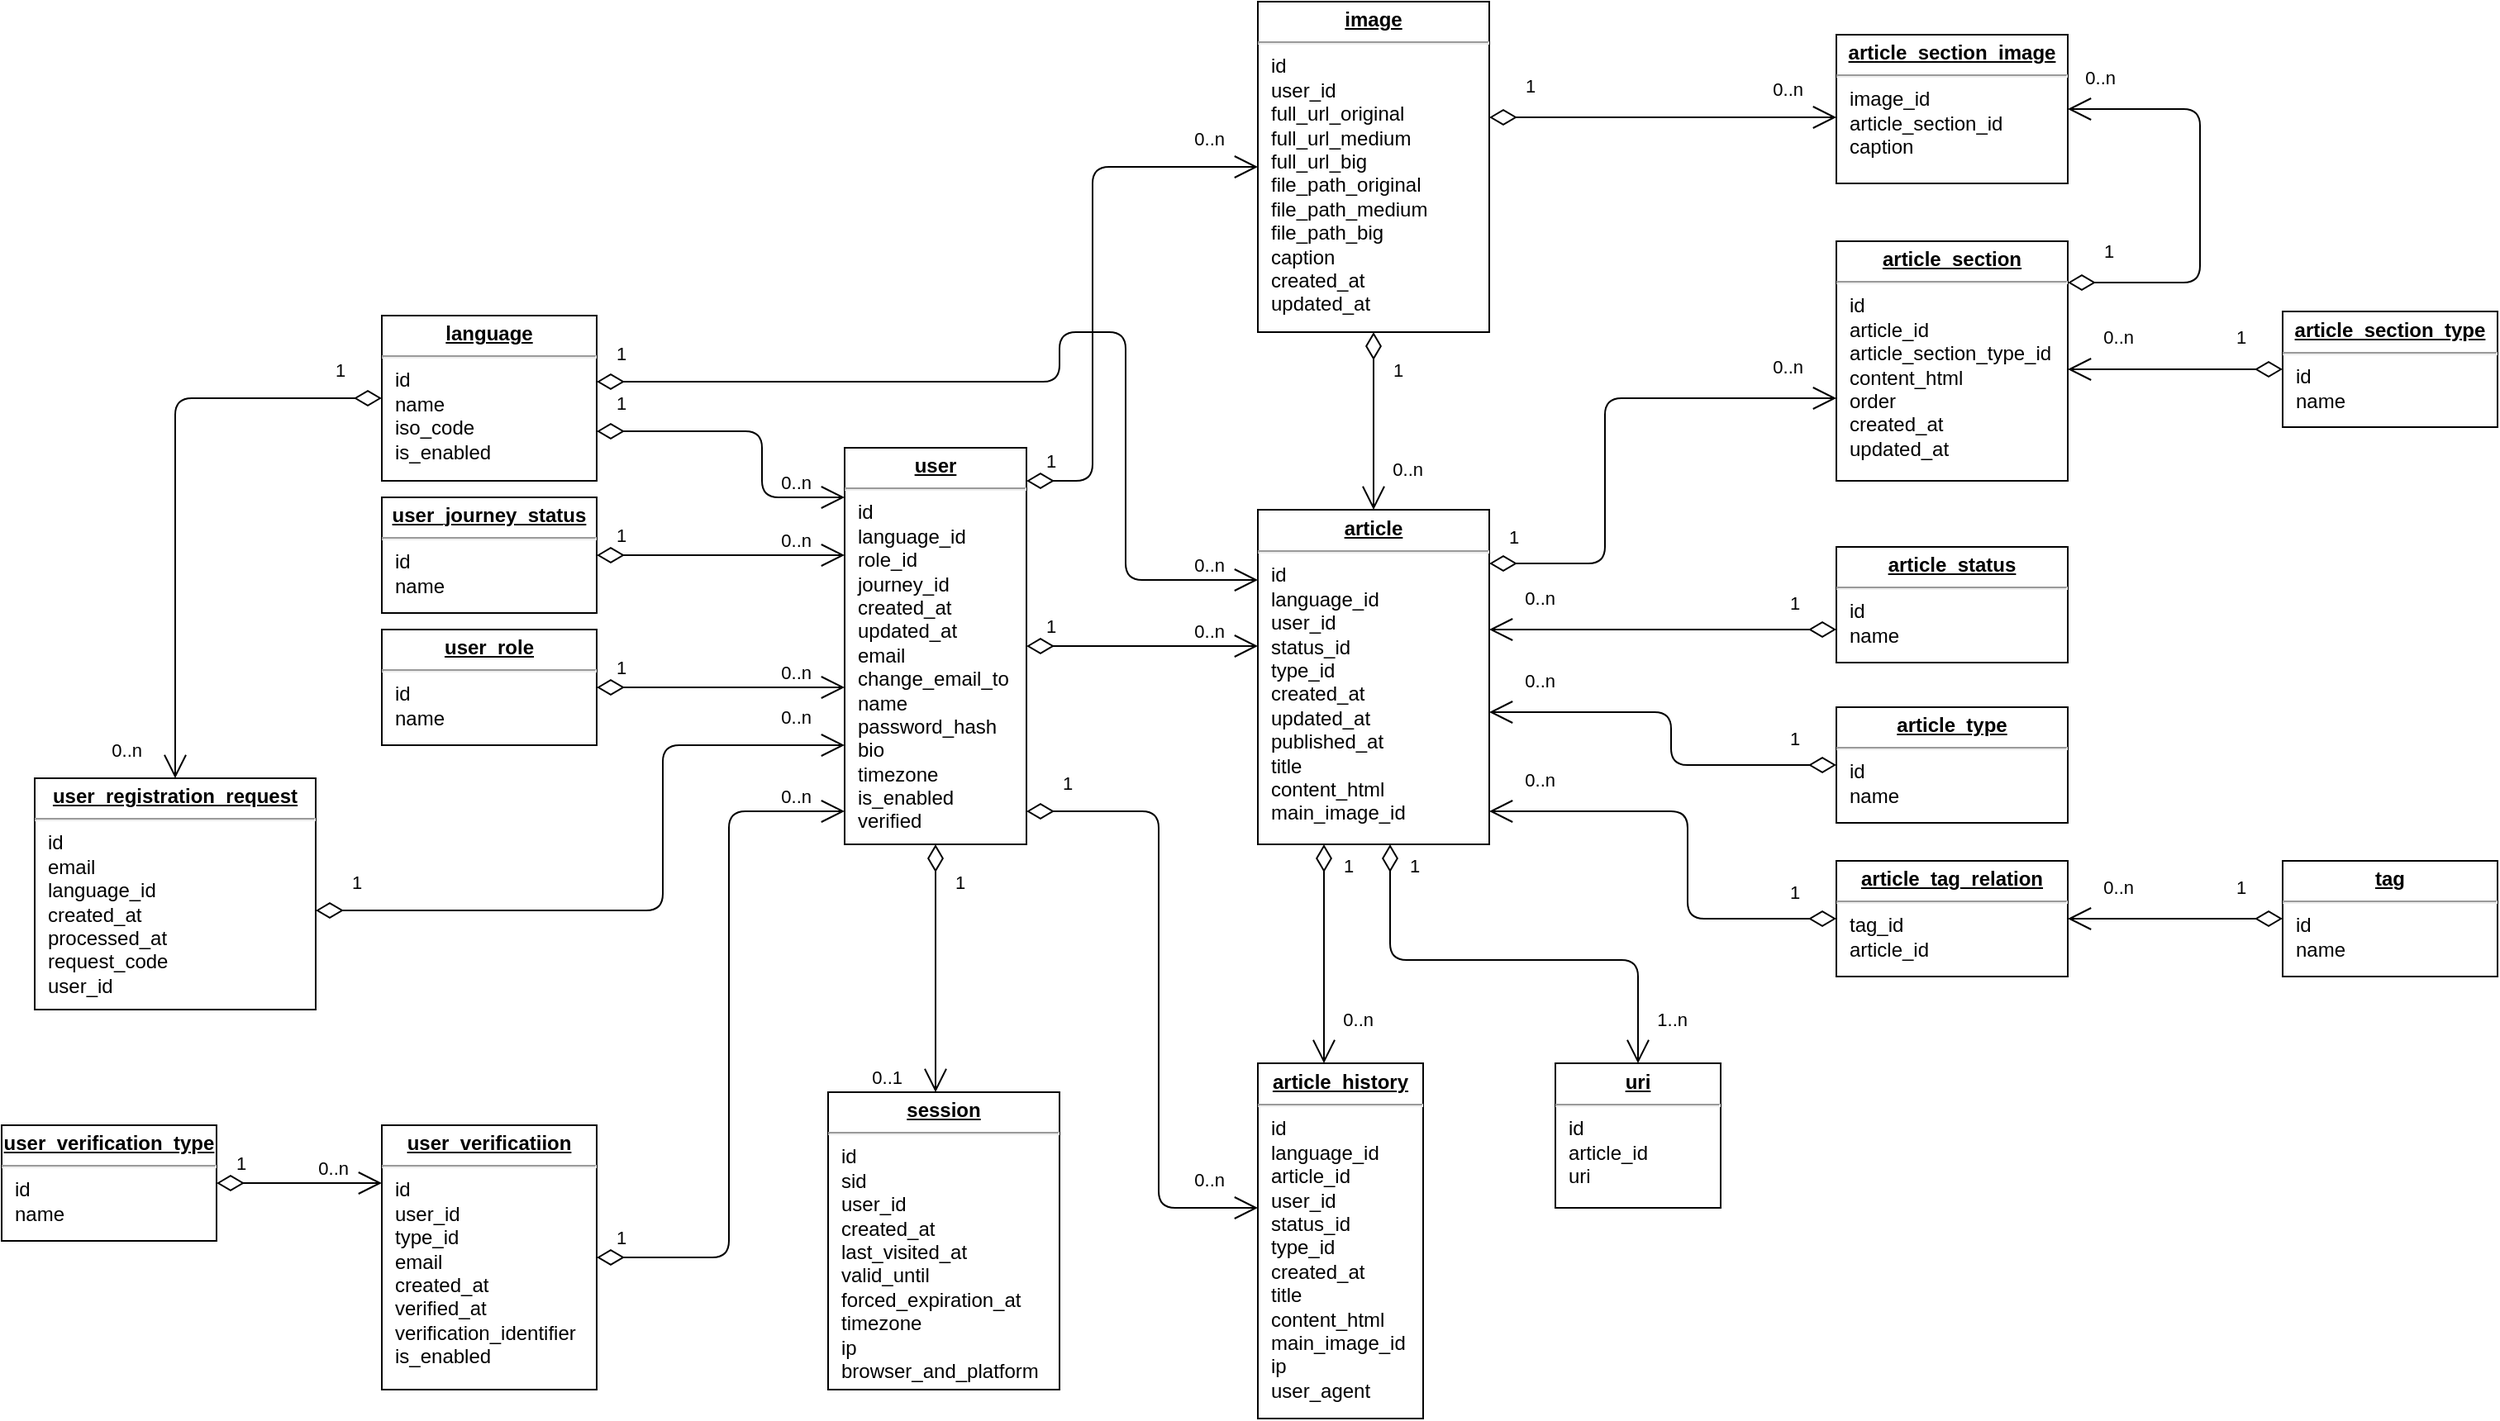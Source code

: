 <mxfile version="16.5.1" type="device"><diagram name="Page-1" id="a7904f86-f2b4-8e86-fa97-74104820619b"><mxGraphModel dx="1678" dy="1065" grid="1" gridSize="10" guides="1" tooltips="1" connect="1" arrows="1" fold="1" page="1" pageScale="1" pageWidth="2336" pageHeight="1654" background="#ffffff" math="0" shadow="0"><root><mxCell id="0"/><mxCell id="1" parent="0"/><mxCell id="FRs4w2RE5wSXevGbmzq3-2" value="&lt;p style=&quot;margin: 0px ; margin-top: 4px ; text-align: center ; text-decoration: underline&quot;&gt;&lt;b&gt;user&lt;/b&gt;&lt;/p&gt;&lt;hr&gt;&lt;p style=&quot;margin: 0px ; margin-left: 8px&quot;&gt;id&lt;/p&gt;&lt;p style=&quot;margin: 0px ; margin-left: 8px&quot;&gt;language_id&lt;/p&gt;&lt;p style=&quot;margin: 0px ; margin-left: 8px&quot;&gt;role_id&lt;/p&gt;&lt;p style=&quot;margin: 0px ; margin-left: 8px&quot;&gt;journey_id&lt;/p&gt;&lt;p style=&quot;margin: 0px ; margin-left: 8px&quot;&gt;created_at&lt;/p&gt;&lt;p style=&quot;margin: 0px ; margin-left: 8px&quot;&gt;updated_at&lt;/p&gt;&lt;p style=&quot;margin: 0px ; margin-left: 8px&quot;&gt;email&lt;/p&gt;&lt;p style=&quot;margin: 0px ; margin-left: 8px&quot;&gt;change_email_to&lt;/p&gt;&lt;p style=&quot;margin: 0px ; margin-left: 8px&quot;&gt;name&lt;/p&gt;&lt;p style=&quot;margin: 0px ; margin-left: 8px&quot;&gt;password_hash&lt;/p&gt;&lt;p style=&quot;margin: 0px ; margin-left: 8px&quot;&gt;bio&lt;/p&gt;&lt;p style=&quot;margin: 0px ; margin-left: 8px&quot;&gt;timezone&lt;/p&gt;&lt;p style=&quot;margin: 0px ; margin-left: 8px&quot;&gt;is_enabled&lt;/p&gt;&lt;p style=&quot;margin: 0px ; margin-left: 8px&quot;&gt;verified&lt;/p&gt;" style="verticalAlign=top;align=left;overflow=fill;fontSize=12;fontFamily=Helvetica;html=1;" parent="1" vertex="1"><mxGeometry x="910" y="740" width="110" height="240" as="geometry"/></mxCell><mxCell id="FRs4w2RE5wSXevGbmzq3-3" value="&lt;p style=&quot;margin: 0px ; margin-top: 4px ; text-align: center ; text-decoration: underline&quot;&gt;&lt;b&gt;user_journey_status&lt;/b&gt;&lt;/p&gt;&lt;hr&gt;&lt;p style=&quot;margin: 0px ; margin-left: 8px&quot;&gt;id&lt;/p&gt;&lt;p style=&quot;margin: 0px ; margin-left: 8px&quot;&gt;name&lt;/p&gt;" style="verticalAlign=top;align=left;overflow=fill;fontSize=12;fontFamily=Helvetica;html=1;" parent="1" vertex="1"><mxGeometry x="630" y="770" width="130" height="70" as="geometry"/></mxCell><mxCell id="FRs4w2RE5wSXevGbmzq3-4" value="&lt;p style=&quot;margin: 0px ; margin-top: 4px ; text-align: center ; text-decoration: underline&quot;&gt;&lt;b&gt;user_role&lt;/b&gt;&lt;/p&gt;&lt;hr&gt;&lt;p style=&quot;margin: 0px ; margin-left: 8px&quot;&gt;id&lt;/p&gt;&lt;p style=&quot;margin: 0px ; margin-left: 8px&quot;&gt;name&lt;/p&gt;" style="verticalAlign=top;align=left;overflow=fill;fontSize=12;fontFamily=Helvetica;html=1;" parent="1" vertex="1"><mxGeometry x="630" y="850" width="130" height="70" as="geometry"/></mxCell><mxCell id="FRs4w2RE5wSXevGbmzq3-5" value="&lt;p style=&quot;margin: 0px ; margin-top: 4px ; text-align: center ; text-decoration: underline&quot;&gt;&lt;b&gt;article&lt;/b&gt;&lt;/p&gt;&lt;hr&gt;&lt;p style=&quot;margin: 0px ; margin-left: 8px&quot;&gt;id&lt;/p&gt;&lt;p style=&quot;margin: 0px ; margin-left: 8px&quot;&gt;language_id&lt;/p&gt;&lt;p style=&quot;margin: 0px ; margin-left: 8px&quot;&gt;user_id&lt;br&gt;&lt;/p&gt;&lt;p style=&quot;margin: 0px ; margin-left: 8px&quot;&gt;status_id&lt;/p&gt;&lt;p style=&quot;margin: 0px ; margin-left: 8px&quot;&gt;type_id&lt;/p&gt;&lt;p style=&quot;margin: 0px ; margin-left: 8px&quot;&gt;&lt;span&gt;created_at&lt;/span&gt;&lt;br&gt;&lt;/p&gt;&lt;p style=&quot;margin: 0px ; margin-left: 8px&quot;&gt;updated_at&lt;br&gt;&lt;/p&gt;&lt;p style=&quot;margin: 0px ; margin-left: 8px&quot;&gt;published_at&lt;/p&gt;&lt;p style=&quot;margin: 0px ; margin-left: 8px&quot;&gt;title&lt;/p&gt;&lt;p style=&quot;margin: 0px ; margin-left: 8px&quot;&gt;content_html&lt;/p&gt;&lt;p style=&quot;margin: 0px ; margin-left: 8px&quot;&gt;main_image_id&lt;/p&gt;" style="verticalAlign=top;align=left;overflow=fill;fontSize=12;fontFamily=Helvetica;html=1;" parent="1" vertex="1"><mxGeometry x="1160" y="777.5" width="140" height="202.5" as="geometry"/></mxCell><mxCell id="FRs4w2RE5wSXevGbmzq3-6" value="&lt;p style=&quot;margin: 0px ; margin-top: 4px ; text-align: center ; text-decoration: underline&quot;&gt;&lt;b&gt;article_history&lt;/b&gt;&lt;/p&gt;&lt;hr&gt;&lt;p style=&quot;margin: 0px ; margin-left: 8px&quot;&gt;id&lt;/p&gt;&lt;p style=&quot;margin: 0px ; margin-left: 8px&quot;&gt;language_id&lt;/p&gt;&lt;p style=&quot;margin: 0px ; margin-left: 8px&quot;&gt;article_id&lt;/p&gt;&lt;p style=&quot;margin: 0px ; margin-left: 8px&quot;&gt;user_id&lt;/p&gt;&lt;p style=&quot;margin: 0px ; margin-left: 8px&quot;&gt;status_id&lt;br&gt;&lt;/p&gt;&lt;p style=&quot;margin: 0px ; margin-left: 8px&quot;&gt;type_id&lt;/p&gt;&lt;p style=&quot;margin: 0px ; margin-left: 8px&quot;&gt;created_at&lt;/p&gt;&lt;p style=&quot;margin: 0px ; margin-left: 8px&quot;&gt;title&lt;/p&gt;&lt;p style=&quot;margin: 0px ; margin-left: 8px&quot;&gt;content_html&lt;/p&gt;&lt;p style=&quot;margin: 0px ; margin-left: 8px&quot;&gt;main_image_id&lt;/p&gt;&lt;p style=&quot;margin: 0px ; margin-left: 8px&quot;&gt;ip&lt;/p&gt;&lt;p style=&quot;margin: 0px ; margin-left: 8px&quot;&gt;user_agent&lt;/p&gt;" style="verticalAlign=top;align=left;overflow=fill;fontSize=12;fontFamily=Helvetica;html=1;" parent="1" vertex="1"><mxGeometry x="1160" y="1112.5" width="100" height="215" as="geometry"/></mxCell><mxCell id="FRs4w2RE5wSXevGbmzq3-14" value="" style="endArrow=open;html=1;endSize=12;startArrow=diamondThin;startSize=14;startFill=0;edgeStyle=orthogonalEdgeStyle;" parent="1" source="FRs4w2RE5wSXevGbmzq3-3" target="FRs4w2RE5wSXevGbmzq3-2" edge="1"><mxGeometry relative="1" as="geometry"><mxPoint x="1120.034" y="880.0" as="sourcePoint"/><mxPoint x="1260" y="730.0" as="targetPoint"/><Array as="points"><mxPoint x="910" y="775"/><mxPoint x="910" y="775"/></Array></mxGeometry></mxCell><mxCell id="FRs4w2RE5wSXevGbmzq3-15" value="1" style="edgeLabel;resizable=0;html=1;align=left;verticalAlign=top;" parent="FRs4w2RE5wSXevGbmzq3-14" connectable="0" vertex="1"><mxGeometry x="-1" relative="1" as="geometry"><mxPoint x="9.97" y="-25.03" as="offset"/></mxGeometry></mxCell><mxCell id="FRs4w2RE5wSXevGbmzq3-16" value="&lt;div&gt;0..n&lt;/div&gt;" style="edgeLabel;resizable=0;html=1;align=right;verticalAlign=top;" parent="FRs4w2RE5wSXevGbmzq3-14" connectable="0" vertex="1"><mxGeometry x="1" relative="1" as="geometry"><mxPoint x="-19.93" y="-22" as="offset"/></mxGeometry></mxCell><mxCell id="FRs4w2RE5wSXevGbmzq3-17" value="" style="endArrow=open;html=1;endSize=12;startArrow=diamondThin;startSize=14;startFill=0;edgeStyle=orthogonalEdgeStyle;" parent="1" source="FRs4w2RE5wSXevGbmzq3-4" target="FRs4w2RE5wSXevGbmzq3-2" edge="1"><mxGeometry relative="1" as="geometry"><mxPoint x="840" y="884.654" as="sourcePoint"/><mxPoint x="930" y="884.654" as="targetPoint"/><Array as="points"><mxPoint x="910" y="885"/><mxPoint x="910" y="885"/></Array></mxGeometry></mxCell><mxCell id="FRs4w2RE5wSXevGbmzq3-18" value="1" style="edgeLabel;resizable=0;html=1;align=left;verticalAlign=top;" parent="FRs4w2RE5wSXevGbmzq3-17" connectable="0" vertex="1"><mxGeometry x="-1" relative="1" as="geometry"><mxPoint x="9.97" y="-25.03" as="offset"/></mxGeometry></mxCell><mxCell id="FRs4w2RE5wSXevGbmzq3-19" value="0..n" style="edgeLabel;resizable=0;html=1;align=right;verticalAlign=top;" parent="FRs4w2RE5wSXevGbmzq3-17" connectable="0" vertex="1"><mxGeometry x="1" relative="1" as="geometry"><mxPoint x="-19.93" y="-22" as="offset"/></mxGeometry></mxCell><mxCell id="FRs4w2RE5wSXevGbmzq3-20" value="" style="endArrow=open;html=1;endSize=12;startArrow=diamondThin;startSize=14;startFill=0;edgeStyle=orthogonalEdgeStyle;" parent="1" source="FRs4w2RE5wSXevGbmzq3-2" target="FRs4w2RE5wSXevGbmzq3-5" edge="1"><mxGeometry relative="1" as="geometry"><mxPoint x="1060" y="950" as="sourcePoint"/><mxPoint x="1160" y="770" as="targetPoint"/><Array as="points"><mxPoint x="1080" y="860"/><mxPoint x="1080" y="860"/></Array></mxGeometry></mxCell><mxCell id="FRs4w2RE5wSXevGbmzq3-21" value="1" style="edgeLabel;resizable=0;html=1;align=left;verticalAlign=top;" parent="FRs4w2RE5wSXevGbmzq3-20" connectable="0" vertex="1"><mxGeometry x="-1" relative="1" as="geometry"><mxPoint x="9.97" y="-25.03" as="offset"/></mxGeometry></mxCell><mxCell id="FRs4w2RE5wSXevGbmzq3-22" value="&lt;div&gt;0..n&lt;/div&gt;" style="edgeLabel;resizable=0;html=1;align=right;verticalAlign=top;" parent="FRs4w2RE5wSXevGbmzq3-20" connectable="0" vertex="1"><mxGeometry x="1" relative="1" as="geometry"><mxPoint x="-19.93" y="-22" as="offset"/></mxGeometry></mxCell><mxCell id="FRs4w2RE5wSXevGbmzq3-23" value="" style="endArrow=open;html=1;endSize=12;startArrow=diamondThin;startSize=14;startFill=0;edgeStyle=orthogonalEdgeStyle;" parent="1" source="FRs4w2RE5wSXevGbmzq3-5" target="FRs4w2RE5wSXevGbmzq3-6" edge="1"><mxGeometry relative="1" as="geometry"><mxPoint x="1040" y="850.0" as="sourcePoint"/><mxPoint x="1150" y="850.0" as="targetPoint"/><Array as="points"><mxPoint x="1200" y="1050"/><mxPoint x="1200" y="1050"/></Array></mxGeometry></mxCell><mxCell id="FRs4w2RE5wSXevGbmzq3-24" value="1" style="edgeLabel;resizable=0;html=1;align=left;verticalAlign=top;" parent="FRs4w2RE5wSXevGbmzq3-23" connectable="0" vertex="1"><mxGeometry x="-1" relative="1" as="geometry"><mxPoint x="9.97" as="offset"/></mxGeometry></mxCell><mxCell id="FRs4w2RE5wSXevGbmzq3-25" value="&lt;div&gt;0..n&lt;/div&gt;" style="edgeLabel;resizable=0;html=1;align=right;verticalAlign=top;" parent="FRs4w2RE5wSXevGbmzq3-23" connectable="0" vertex="1"><mxGeometry x="1" relative="1" as="geometry"><mxPoint x="30" y="-40" as="offset"/></mxGeometry></mxCell><mxCell id="FRs4w2RE5wSXevGbmzq3-26" value="&lt;p style=&quot;margin: 0px ; margin-top: 4px ; text-align: center ; text-decoration: underline&quot;&gt;&lt;b&gt;language&lt;/b&gt;&lt;/p&gt;&lt;hr&gt;&lt;p style=&quot;margin: 0px ; margin-left: 8px&quot;&gt;id&lt;/p&gt;&lt;p style=&quot;margin: 0px ; margin-left: 8px&quot;&gt;name&lt;/p&gt;&lt;p style=&quot;margin: 0px ; margin-left: 8px&quot;&gt;iso_code&lt;/p&gt;&lt;p style=&quot;margin: 0px ; margin-left: 8px&quot;&gt;is_enabled&lt;br&gt;&lt;/p&gt;" style="verticalAlign=top;align=left;overflow=fill;fontSize=12;fontFamily=Helvetica;html=1;" parent="1" vertex="1"><mxGeometry x="630" y="660" width="130" height="100" as="geometry"/></mxCell><mxCell id="FRs4w2RE5wSXevGbmzq3-27" value="" style="endArrow=open;html=1;endSize=12;startArrow=diamondThin;startSize=14;startFill=0;edgeStyle=orthogonalEdgeStyle;" parent="1" source="FRs4w2RE5wSXevGbmzq3-26" target="FRs4w2RE5wSXevGbmzq3-2" edge="1"><mxGeometry relative="1" as="geometry"><mxPoint x="970" y="659.66" as="sourcePoint"/><mxPoint x="1080" y="659.66" as="targetPoint"/><Array as="points"><mxPoint x="860" y="730"/><mxPoint x="860" y="770"/></Array></mxGeometry></mxCell><mxCell id="FRs4w2RE5wSXevGbmzq3-28" value="1" style="edgeLabel;resizable=0;html=1;align=left;verticalAlign=top;" parent="FRs4w2RE5wSXevGbmzq3-27" connectable="0" vertex="1"><mxGeometry x="-1" relative="1" as="geometry"><mxPoint x="10" y="-30" as="offset"/></mxGeometry></mxCell><mxCell id="FRs4w2RE5wSXevGbmzq3-29" value="&lt;div&gt;0..n&lt;/div&gt;" style="edgeLabel;resizable=0;html=1;align=right;verticalAlign=top;" parent="FRs4w2RE5wSXevGbmzq3-27" connectable="0" vertex="1"><mxGeometry x="1" relative="1" as="geometry"><mxPoint x="-19.93" y="-22" as="offset"/></mxGeometry></mxCell><mxCell id="FRs4w2RE5wSXevGbmzq3-39" value="&lt;p style=&quot;margin: 0px ; margin-top: 4px ; text-align: center ; text-decoration: underline&quot;&gt;&lt;b&gt;session&lt;/b&gt;&lt;/p&gt;&lt;hr&gt;&lt;p style=&quot;margin: 0px ; margin-left: 8px&quot;&gt;id&lt;/p&gt;&lt;p style=&quot;margin: 0px ; margin-left: 8px&quot;&gt;sid&lt;br&gt;&lt;/p&gt;&lt;p style=&quot;margin: 0px ; margin-left: 8px&quot;&gt;user_id&lt;/p&gt;&lt;p style=&quot;margin: 0px ; margin-left: 8px&quot;&gt;created_at&lt;/p&gt;&lt;p style=&quot;margin: 0px ; margin-left: 8px&quot;&gt;last_visited_at&lt;/p&gt;&lt;p style=&quot;margin: 0px ; margin-left: 8px&quot;&gt;valid_until&lt;/p&gt;&lt;p style=&quot;margin: 0px ; margin-left: 8px&quot;&gt;forced_expiration_at&lt;/p&gt;&lt;p style=&quot;margin: 0px ; margin-left: 8px&quot;&gt;timezone&lt;/p&gt;&lt;p style=&quot;margin: 0px ; margin-left: 8px&quot;&gt;ip&lt;/p&gt;&lt;p style=&quot;margin: 0px ; margin-left: 8px&quot;&gt;browser_and_platform&lt;/p&gt;" style="verticalAlign=top;align=left;overflow=fill;fontSize=12;fontFamily=Helvetica;html=1;" parent="1" vertex="1"><mxGeometry x="900" y="1130" width="140" height="180" as="geometry"/></mxCell><mxCell id="FRs4w2RE5wSXevGbmzq3-40" value="" style="endArrow=open;html=1;endSize=12;startArrow=diamondThin;startSize=14;startFill=0;edgeStyle=orthogonalEdgeStyle;" parent="1" source="FRs4w2RE5wSXevGbmzq3-2" target="FRs4w2RE5wSXevGbmzq3-39" edge="1"><mxGeometry relative="1" as="geometry"><mxPoint x="1020" y="850.0" as="sourcePoint"/><mxPoint x="1100" y="850.0" as="targetPoint"/><Array as="points"><mxPoint x="950" y="1210"/></Array></mxGeometry></mxCell><mxCell id="FRs4w2RE5wSXevGbmzq3-41" value="1" style="edgeLabel;resizable=0;html=1;align=left;verticalAlign=top;" parent="FRs4w2RE5wSXevGbmzq3-40" connectable="0" vertex="1"><mxGeometry x="-1" relative="1" as="geometry"><mxPoint x="9.97" y="10" as="offset"/></mxGeometry></mxCell><mxCell id="FRs4w2RE5wSXevGbmzq3-42" value="&lt;div&gt;0..1&lt;/div&gt;" style="edgeLabel;resizable=0;html=1;align=right;verticalAlign=top;" parent="FRs4w2RE5wSXevGbmzq3-40" connectable="0" vertex="1"><mxGeometry x="1" relative="1" as="geometry"><mxPoint x="-19.93" y="-22" as="offset"/></mxGeometry></mxCell><mxCell id="qw6tBekGPEzTEi5tJ91N-1" value="&lt;p style=&quot;margin: 0px ; margin-top: 4px ; text-align: center ; text-decoration: underline&quot;&gt;&lt;b&gt;user_verificatiion&lt;/b&gt;&lt;/p&gt;&lt;hr&gt;&lt;p style=&quot;margin: 0px ; margin-left: 8px&quot;&gt;id&lt;/p&gt;&lt;p style=&quot;margin: 0px ; margin-left: 8px&quot;&gt;user_id&lt;/p&gt;&lt;p style=&quot;margin: 0px ; margin-left: 8px&quot;&gt;type_id&lt;/p&gt;&lt;p style=&quot;margin: 0px ; margin-left: 8px&quot;&gt;email&lt;/p&gt;&lt;p style=&quot;margin: 0px ; margin-left: 8px&quot;&gt;created_at&lt;/p&gt;&lt;p style=&quot;margin: 0px ; margin-left: 8px&quot;&gt;verified_at&lt;/p&gt;&lt;p style=&quot;margin: 0px ; margin-left: 8px&quot;&gt;verification_identifier&lt;/p&gt;&lt;p style=&quot;margin: 0px ; margin-left: 8px&quot;&gt;&lt;span&gt;is_enabled&lt;/span&gt;&lt;/p&gt;" style="verticalAlign=top;align=left;overflow=fill;fontSize=12;fontFamily=Helvetica;html=1;" parent="1" vertex="1"><mxGeometry x="630" y="1150" width="130" height="160" as="geometry"/></mxCell><mxCell id="qw6tBekGPEzTEi5tJ91N-2" value="&lt;p style=&quot;margin: 0px ; margin-top: 4px ; text-align: center ; text-decoration: underline&quot;&gt;&lt;b&gt;user_verification_type&lt;/b&gt;&lt;/p&gt;&lt;hr&gt;&lt;p style=&quot;margin: 0px ; margin-left: 8px&quot;&gt;id&lt;/p&gt;&lt;p style=&quot;margin: 0px ; margin-left: 8px&quot;&gt;name&lt;/p&gt;" style="verticalAlign=top;align=left;overflow=fill;fontSize=12;fontFamily=Helvetica;html=1;" parent="1" vertex="1"><mxGeometry x="400" y="1150" width="130" height="70" as="geometry"/></mxCell><mxCell id="qw6tBekGPEzTEi5tJ91N-3" value="" style="endArrow=open;html=1;endSize=12;startArrow=diamondThin;startSize=14;startFill=0;edgeStyle=orthogonalEdgeStyle;" parent="1" source="qw6tBekGPEzTEi5tJ91N-2" target="qw6tBekGPEzTEi5tJ91N-1" edge="1"><mxGeometry relative="1" as="geometry"><mxPoint x="770" y="995" as="sourcePoint"/><mxPoint x="840" y="995" as="targetPoint"/><Array as="points"><mxPoint x="660" y="1185"/><mxPoint x="660" y="1185"/></Array></mxGeometry></mxCell><mxCell id="qw6tBekGPEzTEi5tJ91N-4" value="1" style="edgeLabel;resizable=0;html=1;align=left;verticalAlign=top;" parent="qw6tBekGPEzTEi5tJ91N-3" connectable="0" vertex="1"><mxGeometry x="-1" relative="1" as="geometry"><mxPoint x="9.97" y="-25.03" as="offset"/></mxGeometry></mxCell><mxCell id="qw6tBekGPEzTEi5tJ91N-5" value="0..n" style="edgeLabel;resizable=0;html=1;align=right;verticalAlign=top;" parent="qw6tBekGPEzTEi5tJ91N-3" connectable="0" vertex="1"><mxGeometry x="1" relative="1" as="geometry"><mxPoint x="-19.93" y="-22" as="offset"/></mxGeometry></mxCell><mxCell id="qw6tBekGPEzTEi5tJ91N-6" value="" style="endArrow=open;html=1;endSize=12;startArrow=diamondThin;startSize=14;startFill=0;edgeStyle=orthogonalEdgeStyle;" parent="1" source="qw6tBekGPEzTEi5tJ91N-1" target="FRs4w2RE5wSXevGbmzq3-2" edge="1"><mxGeometry relative="1" as="geometry"><mxPoint x="850" y="895" as="sourcePoint"/><mxPoint x="920" y="895" as="targetPoint"/><Array as="points"><mxPoint x="840" y="1230"/><mxPoint x="840" y="960"/></Array></mxGeometry></mxCell><mxCell id="qw6tBekGPEzTEi5tJ91N-7" value="1" style="edgeLabel;resizable=0;html=1;align=left;verticalAlign=top;" parent="qw6tBekGPEzTEi5tJ91N-6" connectable="0" vertex="1"><mxGeometry x="-1" relative="1" as="geometry"><mxPoint x="9.97" y="-25.03" as="offset"/></mxGeometry></mxCell><mxCell id="qw6tBekGPEzTEi5tJ91N-8" value="0..n" style="edgeLabel;resizable=0;html=1;align=right;verticalAlign=top;" parent="qw6tBekGPEzTEi5tJ91N-6" connectable="0" vertex="1"><mxGeometry x="1" relative="1" as="geometry"><mxPoint x="-19.93" y="-22" as="offset"/></mxGeometry></mxCell><mxCell id="qw6tBekGPEzTEi5tJ91N-9" value="&lt;p style=&quot;margin: 0px ; margin-top: 4px ; text-align: center ; text-decoration: underline&quot;&gt;&lt;b&gt;user_registration_request&lt;/b&gt;&lt;/p&gt;&lt;hr&gt;&lt;p style=&quot;margin: 0px ; margin-left: 8px&quot;&gt;id&lt;/p&gt;&lt;p style=&quot;margin: 0px ; margin-left: 8px&quot;&gt;email&lt;/p&gt;&lt;p style=&quot;margin: 0px ; margin-left: 8px&quot;&gt;language_id&lt;/p&gt;&lt;p style=&quot;margin: 0px ; margin-left: 8px&quot;&gt;&lt;span&gt;created_at&lt;/span&gt;&lt;br&gt;&lt;/p&gt;&lt;p style=&quot;margin: 0px ; margin-left: 8px&quot;&gt;processed_at&lt;/p&gt;&lt;p style=&quot;margin: 0px ; margin-left: 8px&quot;&gt;request_code&lt;/p&gt;&lt;p style=&quot;margin: 0px ; margin-left: 8px&quot;&gt;&lt;span&gt;user_id&lt;/span&gt;&lt;/p&gt;" style="verticalAlign=top;align=left;overflow=fill;fontSize=12;fontFamily=Helvetica;html=1;" parent="1" vertex="1"><mxGeometry x="420" y="940" width="170" height="140" as="geometry"/></mxCell><mxCell id="qw6tBekGPEzTEi5tJ91N-10" value="" style="endArrow=open;html=1;endSize=12;startArrow=diamondThin;startSize=14;startFill=0;edgeStyle=orthogonalEdgeStyle;" parent="1" source="qw6tBekGPEzTEi5tJ91N-9" target="FRs4w2RE5wSXevGbmzq3-2" edge="1"><mxGeometry relative="1" as="geometry"><mxPoint x="420" y="1020" as="sourcePoint"/><mxPoint x="850" y="870" as="targetPoint"/><Array as="points"><mxPoint x="800" y="1020"/><mxPoint x="800" y="920"/></Array></mxGeometry></mxCell><mxCell id="qw6tBekGPEzTEi5tJ91N-11" value="1" style="edgeLabel;resizable=0;html=1;align=left;verticalAlign=top;" parent="qw6tBekGPEzTEi5tJ91N-10" connectable="0" vertex="1"><mxGeometry x="-1" relative="1" as="geometry"><mxPoint x="20" y="-30" as="offset"/></mxGeometry></mxCell><mxCell id="qw6tBekGPEzTEi5tJ91N-12" value="&lt;div&gt;0..n&lt;/div&gt;" style="edgeLabel;resizable=0;html=1;align=right;verticalAlign=top;" parent="qw6tBekGPEzTEi5tJ91N-10" connectable="0" vertex="1"><mxGeometry x="1" relative="1" as="geometry"><mxPoint x="-20" y="-30" as="offset"/></mxGeometry></mxCell><mxCell id="qw6tBekGPEzTEi5tJ91N-13" value="&lt;p style=&quot;margin: 0px ; margin-top: 4px ; text-align: center ; text-decoration: underline&quot;&gt;&lt;b&gt;article_section&lt;/b&gt;&lt;/p&gt;&lt;hr&gt;&lt;p style=&quot;margin: 0px ; margin-left: 8px&quot;&gt;id&lt;/p&gt;&lt;p style=&quot;margin: 0px ; margin-left: 8px&quot;&gt;article_id&lt;/p&gt;&lt;p style=&quot;margin: 0px ; margin-left: 8px&quot;&gt;article_section_type_id&lt;/p&gt;&lt;p style=&quot;margin: 0px ; margin-left: 8px&quot;&gt;content_html&lt;/p&gt;&lt;p style=&quot;margin: 0px ; margin-left: 8px&quot;&gt;order&lt;/p&gt;&lt;p style=&quot;margin: 0px ; margin-left: 8px&quot;&gt;created_at&lt;/p&gt;&lt;p style=&quot;margin: 0px ; margin-left: 8px&quot;&gt;updated_at&lt;/p&gt;" style="verticalAlign=top;align=left;overflow=fill;fontSize=12;fontFamily=Helvetica;html=1;" parent="1" vertex="1"><mxGeometry x="1510" y="615" width="140" height="145" as="geometry"/></mxCell><mxCell id="qw6tBekGPEzTEi5tJ91N-14" value="&lt;p style=&quot;margin: 0px ; margin-top: 4px ; text-align: center ; text-decoration: underline&quot;&gt;&lt;b&gt;article_section_image&lt;/b&gt;&lt;/p&gt;&lt;hr&gt;&lt;p style=&quot;margin: 0px ; margin-left: 8px&quot;&gt;image_id&lt;/p&gt;&lt;p style=&quot;margin: 0px ; margin-left: 8px&quot;&gt;article_section_id&lt;/p&gt;&lt;p style=&quot;margin: 0px ; margin-left: 8px&quot;&gt;caption&lt;/p&gt;" style="verticalAlign=top;align=left;overflow=fill;fontSize=12;fontFamily=Helvetica;html=1;" parent="1" vertex="1"><mxGeometry x="1510" y="490" width="140" height="90" as="geometry"/></mxCell><mxCell id="qw6tBekGPEzTEi5tJ91N-15" value="&lt;p style=&quot;margin: 0px ; margin-top: 4px ; text-align: center ; text-decoration: underline&quot;&gt;&lt;b&gt;image&lt;/b&gt;&lt;/p&gt;&lt;hr&gt;&lt;p style=&quot;margin: 0px ; margin-left: 8px&quot;&gt;id&lt;/p&gt;&lt;p style=&quot;margin: 0px ; margin-left: 8px&quot;&gt;user_id&lt;/p&gt;&lt;p style=&quot;margin: 0px ; margin-left: 8px&quot;&gt;full_url_original&lt;/p&gt;&lt;p style=&quot;margin: 0px ; margin-left: 8px&quot;&gt;full_url_medium&lt;/p&gt;&lt;p style=&quot;margin: 0px ; margin-left: 8px&quot;&gt;full_url_big&lt;/p&gt;&lt;p style=&quot;margin: 0px ; margin-left: 8px&quot;&gt;file_path_original&lt;/p&gt;&lt;p style=&quot;margin: 0px ; margin-left: 8px&quot;&gt;file_path_medium&lt;/p&gt;&lt;p style=&quot;margin: 0px ; margin-left: 8px&quot;&gt;file_path_big&lt;/p&gt;&lt;p style=&quot;margin: 0px ; margin-left: 8px&quot;&gt;caption&lt;/p&gt;&lt;p style=&quot;margin: 0px ; margin-left: 8px&quot;&gt;&lt;span&gt;created_at&lt;/span&gt;&lt;br&gt;&lt;/p&gt;&lt;p style=&quot;margin: 0px ; margin-left: 8px&quot;&gt;updated_at&lt;/p&gt;" style="verticalAlign=top;align=left;overflow=fill;fontSize=12;fontFamily=Helvetica;html=1;" parent="1" vertex="1"><mxGeometry x="1160" y="470" width="140" height="200" as="geometry"/></mxCell><mxCell id="qw6tBekGPEzTEi5tJ91N-16" value="&lt;p style=&quot;margin: 0px ; margin-top: 4px ; text-align: center ; text-decoration: underline&quot;&gt;&lt;b&gt;article_section_type&lt;/b&gt;&lt;/p&gt;&lt;hr&gt;&lt;p style=&quot;margin: 0px ; margin-left: 8px&quot;&gt;id&lt;/p&gt;&lt;p style=&quot;margin: 0px ; margin-left: 8px&quot;&gt;name&lt;/p&gt;" style="verticalAlign=top;align=left;overflow=fill;fontSize=12;fontFamily=Helvetica;html=1;" parent="1" vertex="1"><mxGeometry x="1780" y="657.5" width="130" height="70" as="geometry"/></mxCell><mxCell id="qw6tBekGPEzTEi5tJ91N-17" value="&lt;p style=&quot;margin: 0px ; margin-top: 4px ; text-align: center ; text-decoration: underline&quot;&gt;&lt;b&gt;article_status&lt;/b&gt;&lt;/p&gt;&lt;hr&gt;&lt;p style=&quot;margin: 0px ; margin-left: 8px&quot;&gt;id&lt;/p&gt;&lt;p style=&quot;margin: 0px ; margin-left: 8px&quot;&gt;name&lt;/p&gt;" style="verticalAlign=top;align=left;overflow=fill;fontSize=12;fontFamily=Helvetica;html=1;" parent="1" vertex="1"><mxGeometry x="1510" y="800" width="140" height="70" as="geometry"/></mxCell><mxCell id="qw6tBekGPEzTEi5tJ91N-18" value="&lt;p style=&quot;margin: 0px ; margin-top: 4px ; text-align: center ; text-decoration: underline&quot;&gt;&lt;b&gt;article_type&lt;/b&gt;&lt;/p&gt;&lt;hr&gt;&lt;p style=&quot;margin: 0px ; margin-left: 8px&quot;&gt;id&lt;/p&gt;&lt;p style=&quot;margin: 0px ; margin-left: 8px&quot;&gt;name&lt;/p&gt;" style="verticalAlign=top;align=left;overflow=fill;fontSize=12;fontFamily=Helvetica;html=1;" parent="1" vertex="1"><mxGeometry x="1510" y="897" width="140" height="70" as="geometry"/></mxCell><mxCell id="qw6tBekGPEzTEi5tJ91N-20" value="&lt;p style=&quot;margin: 0px ; margin-top: 4px ; text-align: center ; text-decoration: underline&quot;&gt;&lt;b&gt;tag&lt;/b&gt;&lt;/p&gt;&lt;hr&gt;&lt;p style=&quot;margin: 0px ; margin-left: 8px&quot;&gt;id&lt;/p&gt;&lt;p style=&quot;margin: 0px ; margin-left: 8px&quot;&gt;name&lt;/p&gt;" style="verticalAlign=top;align=left;overflow=fill;fontSize=12;fontFamily=Helvetica;html=1;" parent="1" vertex="1"><mxGeometry x="1780" y="990" width="130" height="70" as="geometry"/></mxCell><mxCell id="qw6tBekGPEzTEi5tJ91N-21" value="&lt;p style=&quot;margin: 0px ; margin-top: 4px ; text-align: center ; text-decoration: underline&quot;&gt;&lt;b&gt;article_tag_relation&lt;/b&gt;&lt;/p&gt;&lt;hr&gt;&lt;p style=&quot;margin: 0px ; margin-left: 8px&quot;&gt;tag_id&lt;/p&gt;&lt;p style=&quot;margin: 0px ; margin-left: 8px&quot;&gt;article_id&lt;/p&gt;" style="verticalAlign=top;align=left;overflow=fill;fontSize=12;fontFamily=Helvetica;html=1;" parent="1" vertex="1"><mxGeometry x="1510" y="990" width="140" height="70" as="geometry"/></mxCell><mxCell id="qw6tBekGPEzTEi5tJ91N-22" value="" style="endArrow=open;html=1;endSize=12;startArrow=diamondThin;startSize=14;startFill=0;edgeStyle=orthogonalEdgeStyle;" parent="1" source="FRs4w2RE5wSXevGbmzq3-2" target="qw6tBekGPEzTEi5tJ91N-15" edge="1"><mxGeometry relative="1" as="geometry"><mxPoint x="1020" y="950" as="sourcePoint"/><mxPoint x="1170" y="950" as="targetPoint"/><Array as="points"><mxPoint x="1060" y="760"/><mxPoint x="1060" y="570"/></Array></mxGeometry></mxCell><mxCell id="qw6tBekGPEzTEi5tJ91N-23" value="1" style="edgeLabel;resizable=0;html=1;align=left;verticalAlign=top;" parent="qw6tBekGPEzTEi5tJ91N-22" connectable="0" vertex="1"><mxGeometry x="-1" relative="1" as="geometry"><mxPoint x="9.97" y="-25.03" as="offset"/></mxGeometry></mxCell><mxCell id="qw6tBekGPEzTEi5tJ91N-24" value="&lt;div&gt;0..n&lt;/div&gt;" style="edgeLabel;resizable=0;html=1;align=right;verticalAlign=top;" parent="qw6tBekGPEzTEi5tJ91N-22" connectable="0" vertex="1"><mxGeometry x="1" relative="1" as="geometry"><mxPoint x="-19.93" y="-30" as="offset"/></mxGeometry></mxCell><mxCell id="qw6tBekGPEzTEi5tJ91N-25" value="" style="endArrow=open;html=1;endSize=12;startArrow=diamondThin;startSize=14;startFill=0;edgeStyle=orthogonalEdgeStyle;" parent="1" source="FRs4w2RE5wSXevGbmzq3-5" target="qw6tBekGPEzTEi5tJ91N-13" edge="1"><mxGeometry relative="1" as="geometry"><mxPoint x="1240" y="990" as="sourcePoint"/><mxPoint x="1390" y="1120" as="targetPoint"/><Array as="points"><mxPoint x="1370" y="810"/><mxPoint x="1370" y="710"/></Array></mxGeometry></mxCell><mxCell id="qw6tBekGPEzTEi5tJ91N-26" value="1" style="edgeLabel;resizable=0;html=1;align=left;verticalAlign=top;" parent="qw6tBekGPEzTEi5tJ91N-25" connectable="0" vertex="1"><mxGeometry x="-1" relative="1" as="geometry"><mxPoint x="9.97" y="-28.8" as="offset"/></mxGeometry></mxCell><mxCell id="qw6tBekGPEzTEi5tJ91N-27" value="&lt;div&gt;0..n&lt;/div&gt;" style="edgeLabel;resizable=0;html=1;align=right;verticalAlign=top;" parent="qw6tBekGPEzTEi5tJ91N-25" connectable="0" vertex="1"><mxGeometry x="1" relative="1" as="geometry"><mxPoint x="-20" y="-32.5" as="offset"/></mxGeometry></mxCell><mxCell id="qw6tBekGPEzTEi5tJ91N-28" value="" style="endArrow=open;html=1;endSize=12;startArrow=diamondThin;startSize=14;startFill=0;edgeStyle=orthogonalEdgeStyle;" parent="1" source="qw6tBekGPEzTEi5tJ91N-15" target="qw6tBekGPEzTEi5tJ91N-14" edge="1"><mxGeometry relative="1" as="geometry"><mxPoint x="1310" y="625" as="sourcePoint"/><mxPoint x="1310" y="505" as="targetPoint"/><Array as="points"><mxPoint x="1480" y="540"/><mxPoint x="1480" y="540"/></Array></mxGeometry></mxCell><mxCell id="qw6tBekGPEzTEi5tJ91N-29" value="1&lt;br&gt;" style="edgeLabel;resizable=0;html=1;align=left;verticalAlign=top;" parent="qw6tBekGPEzTEi5tJ91N-28" connectable="0" vertex="1"><mxGeometry x="-1" relative="1" as="geometry"><mxPoint x="20" y="-32.5" as="offset"/></mxGeometry></mxCell><mxCell id="qw6tBekGPEzTEi5tJ91N-30" value="&lt;div&gt;0..n&lt;/div&gt;" style="edgeLabel;resizable=0;html=1;align=right;verticalAlign=top;" parent="qw6tBekGPEzTEi5tJ91N-28" connectable="0" vertex="1"><mxGeometry x="1" relative="1" as="geometry"><mxPoint x="-20.0" y="-30" as="offset"/></mxGeometry></mxCell><mxCell id="qw6tBekGPEzTEi5tJ91N-31" value="" style="endArrow=open;html=1;endSize=12;startArrow=diamondThin;startSize=14;startFill=0;edgeStyle=orthogonalEdgeStyle;" parent="1" source="qw6tBekGPEzTEi5tJ91N-13" target="qw6tBekGPEzTEi5tJ91N-14" edge="1"><mxGeometry relative="1" as="geometry"><mxPoint x="1520" y="452.5" as="sourcePoint"/><mxPoint x="1310" y="452.5" as="targetPoint"/><Array as="points"><mxPoint x="1730" y="640"/><mxPoint x="1730" y="535"/></Array></mxGeometry></mxCell><mxCell id="qw6tBekGPEzTEi5tJ91N-32" value="1" style="edgeLabel;resizable=0;html=1;align=left;verticalAlign=top;" parent="qw6tBekGPEzTEi5tJ91N-31" connectable="0" vertex="1"><mxGeometry x="-1" relative="1" as="geometry"><mxPoint x="20" y="-32.5" as="offset"/></mxGeometry></mxCell><mxCell id="qw6tBekGPEzTEi5tJ91N-33" value="&lt;div&gt;0..n&lt;/div&gt;" style="edgeLabel;resizable=0;html=1;align=right;verticalAlign=top;" parent="qw6tBekGPEzTEi5tJ91N-31" connectable="0" vertex="1"><mxGeometry x="1" relative="1" as="geometry"><mxPoint x="29.7" y="-32.5" as="offset"/></mxGeometry></mxCell><mxCell id="qw6tBekGPEzTEi5tJ91N-34" value="" style="endArrow=open;html=1;endSize=12;startArrow=diamondThin;startSize=14;startFill=0;edgeStyle=orthogonalEdgeStyle;" parent="1" source="qw6tBekGPEzTEi5tJ91N-17" target="FRs4w2RE5wSXevGbmzq3-5" edge="1"><mxGeometry relative="1" as="geometry"><mxPoint x="1310" y="840" as="sourcePoint"/><mxPoint x="1520" y="720" as="targetPoint"/><Array as="points"><mxPoint x="1380" y="850"/><mxPoint x="1380" y="850"/></Array></mxGeometry></mxCell><mxCell id="qw6tBekGPEzTEi5tJ91N-35" value="1" style="edgeLabel;resizable=0;html=1;align=left;verticalAlign=top;" parent="qw6tBekGPEzTEi5tJ91N-34" connectable="0" vertex="1"><mxGeometry x="-1" relative="1" as="geometry"><mxPoint x="-30" y="-28.8" as="offset"/></mxGeometry></mxCell><mxCell id="qw6tBekGPEzTEi5tJ91N-36" value="&lt;div&gt;0..n&lt;/div&gt;" style="edgeLabel;resizable=0;html=1;align=right;verticalAlign=top;" parent="qw6tBekGPEzTEi5tJ91N-34" connectable="0" vertex="1"><mxGeometry x="1" relative="1" as="geometry"><mxPoint x="40" y="-32.5" as="offset"/></mxGeometry></mxCell><mxCell id="qw6tBekGPEzTEi5tJ91N-37" value="" style="endArrow=open;html=1;endSize=12;startArrow=diamondThin;startSize=14;startFill=0;edgeStyle=orthogonalEdgeStyle;" parent="1" source="qw6tBekGPEzTEi5tJ91N-18" target="FRs4w2RE5wSXevGbmzq3-5" edge="1"><mxGeometry relative="1" as="geometry"><mxPoint x="1530" y="850" as="sourcePoint"/><mxPoint x="1310" y="900" as="targetPoint"/><Array as="points"><mxPoint x="1410" y="932"/><mxPoint x="1410" y="900"/></Array></mxGeometry></mxCell><mxCell id="qw6tBekGPEzTEi5tJ91N-38" value="1" style="edgeLabel;resizable=0;html=1;align=left;verticalAlign=top;" parent="qw6tBekGPEzTEi5tJ91N-37" connectable="0" vertex="1"><mxGeometry x="-1" relative="1" as="geometry"><mxPoint x="-30" y="-28.8" as="offset"/></mxGeometry></mxCell><mxCell id="qw6tBekGPEzTEi5tJ91N-39" value="&lt;div&gt;0..n&lt;/div&gt;" style="edgeLabel;resizable=0;html=1;align=right;verticalAlign=top;" parent="qw6tBekGPEzTEi5tJ91N-37" connectable="0" vertex="1"><mxGeometry x="1" relative="1" as="geometry"><mxPoint x="40" y="-32.5" as="offset"/></mxGeometry></mxCell><mxCell id="qw6tBekGPEzTEi5tJ91N-40" value="" style="endArrow=open;html=1;endSize=12;startArrow=diamondThin;startSize=14;startFill=0;edgeStyle=orthogonalEdgeStyle;" parent="1" source="qw6tBekGPEzTEi5tJ91N-21" target="FRs4w2RE5wSXevGbmzq3-5" edge="1"><mxGeometry relative="1" as="geometry"><mxPoint x="1530" y="942" as="sourcePoint"/><mxPoint x="1310" y="910" as="targetPoint"/><Array as="points"><mxPoint x="1420" y="1025"/><mxPoint x="1420" y="960"/></Array></mxGeometry></mxCell><mxCell id="qw6tBekGPEzTEi5tJ91N-41" value="1" style="edgeLabel;resizable=0;html=1;align=left;verticalAlign=top;" parent="qw6tBekGPEzTEi5tJ91N-40" connectable="0" vertex="1"><mxGeometry x="-1" relative="1" as="geometry"><mxPoint x="-30" y="-28.8" as="offset"/></mxGeometry></mxCell><mxCell id="qw6tBekGPEzTEi5tJ91N-42" value="&lt;div&gt;0..n&lt;/div&gt;" style="edgeLabel;resizable=0;html=1;align=right;verticalAlign=top;" parent="qw6tBekGPEzTEi5tJ91N-40" connectable="0" vertex="1"><mxGeometry x="1" relative="1" as="geometry"><mxPoint x="40" y="-32.5" as="offset"/></mxGeometry></mxCell><mxCell id="qw6tBekGPEzTEi5tJ91N-43" value="" style="endArrow=open;html=1;endSize=12;startArrow=diamondThin;startSize=14;startFill=0;edgeStyle=orthogonalEdgeStyle;" parent="1" source="qw6tBekGPEzTEi5tJ91N-16" target="qw6tBekGPEzTEi5tJ91N-13" edge="1"><mxGeometry relative="1" as="geometry"><mxPoint x="1670" y="707.5" as="sourcePoint"/><mxPoint x="1740" y="707.5" as="targetPoint"/><Array as="points"><mxPoint x="1760" y="693"/><mxPoint x="1760" y="693"/></Array></mxGeometry></mxCell><mxCell id="qw6tBekGPEzTEi5tJ91N-44" value="1" style="edgeLabel;resizable=0;html=1;align=left;verticalAlign=top;" parent="qw6tBekGPEzTEi5tJ91N-43" connectable="0" vertex="1"><mxGeometry x="-1" relative="1" as="geometry"><mxPoint x="-30" y="-32.5" as="offset"/></mxGeometry></mxCell><mxCell id="qw6tBekGPEzTEi5tJ91N-45" value="&lt;div&gt;0..n&lt;/div&gt;" style="edgeLabel;resizable=0;html=1;align=right;verticalAlign=top;" parent="qw6tBekGPEzTEi5tJ91N-43" connectable="0" vertex="1"><mxGeometry x="1" relative="1" as="geometry"><mxPoint x="40" y="-32.5" as="offset"/></mxGeometry></mxCell><mxCell id="qw6tBekGPEzTEi5tJ91N-46" value="" style="endArrow=open;html=1;endSize=12;startArrow=diamondThin;startSize=14;startFill=0;edgeStyle=orthogonalEdgeStyle;" parent="1" source="qw6tBekGPEzTEi5tJ91N-20" target="qw6tBekGPEzTEi5tJ91N-21" edge="1"><mxGeometry relative="1" as="geometry"><mxPoint x="1790" y="702.5" as="sourcePoint"/><mxPoint x="1660" y="702.5" as="targetPoint"/><Array as="points"><mxPoint x="1845" y="1025"/></Array></mxGeometry></mxCell><mxCell id="qw6tBekGPEzTEi5tJ91N-47" value="1" style="edgeLabel;resizable=0;html=1;align=left;verticalAlign=top;" parent="qw6tBekGPEzTEi5tJ91N-46" connectable="0" vertex="1"><mxGeometry x="-1" relative="1" as="geometry"><mxPoint x="-30" y="-32.5" as="offset"/></mxGeometry></mxCell><mxCell id="qw6tBekGPEzTEi5tJ91N-48" value="&lt;div&gt;0..n&lt;/div&gt;" style="edgeLabel;resizable=0;html=1;align=right;verticalAlign=top;" parent="qw6tBekGPEzTEi5tJ91N-46" connectable="0" vertex="1"><mxGeometry x="1" relative="1" as="geometry"><mxPoint x="40" y="-32.5" as="offset"/></mxGeometry></mxCell><mxCell id="qw6tBekGPEzTEi5tJ91N-49" value="" style="endArrow=open;html=1;endSize=12;startArrow=diamondThin;startSize=14;startFill=0;edgeStyle=orthogonalEdgeStyle;" parent="1" source="FRs4w2RE5wSXevGbmzq3-2" target="FRs4w2RE5wSXevGbmzq3-6" edge="1"><mxGeometry relative="1" as="geometry"><mxPoint x="1240" y="990" as="sourcePoint"/><mxPoint x="1350" y="1120" as="targetPoint"/><Array as="points"><mxPoint x="1100" y="960"/><mxPoint x="1100" y="1200"/></Array></mxGeometry></mxCell><mxCell id="qw6tBekGPEzTEi5tJ91N-50" value="1" style="edgeLabel;resizable=0;html=1;align=left;verticalAlign=top;" parent="qw6tBekGPEzTEi5tJ91N-49" connectable="0" vertex="1"><mxGeometry x="-1" relative="1" as="geometry"><mxPoint x="20" y="-30" as="offset"/></mxGeometry></mxCell><mxCell id="qw6tBekGPEzTEi5tJ91N-51" value="&lt;div&gt;0..n&lt;/div&gt;" style="edgeLabel;resizable=0;html=1;align=right;verticalAlign=top;" parent="qw6tBekGPEzTEi5tJ91N-49" connectable="0" vertex="1"><mxGeometry x="1" relative="1" as="geometry"><mxPoint x="-20" y="-30" as="offset"/></mxGeometry></mxCell><mxCell id="qw6tBekGPEzTEi5tJ91N-52" value="" style="endArrow=open;html=1;endSize=12;startArrow=diamondThin;startSize=14;startFill=0;edgeStyle=orthogonalEdgeStyle;" parent="1" source="FRs4w2RE5wSXevGbmzq3-26" target="qw6tBekGPEzTEi5tJ91N-9" edge="1"><mxGeometry relative="1" as="geometry"><mxPoint x="770" y="540" as="sourcePoint"/><mxPoint x="970" y="750" as="targetPoint"/><Array as="points"><mxPoint x="505" y="710"/></Array></mxGeometry></mxCell><mxCell id="qw6tBekGPEzTEi5tJ91N-53" value="1" style="edgeLabel;resizable=0;html=1;align=left;verticalAlign=top;" parent="qw6tBekGPEzTEi5tJ91N-52" connectable="0" vertex="1"><mxGeometry x="-1" relative="1" as="geometry"><mxPoint x="-30" y="-30" as="offset"/></mxGeometry></mxCell><mxCell id="qw6tBekGPEzTEi5tJ91N-54" value="&lt;div&gt;0..n&lt;/div&gt;" style="edgeLabel;resizable=0;html=1;align=right;verticalAlign=top;" parent="qw6tBekGPEzTEi5tJ91N-52" connectable="0" vertex="1"><mxGeometry x="1" relative="1" as="geometry"><mxPoint x="-20" y="-30" as="offset"/></mxGeometry></mxCell><mxCell id="qw6tBekGPEzTEi5tJ91N-55" value="" style="endArrow=open;html=1;endSize=12;startArrow=diamondThin;startSize=14;startFill=0;edgeStyle=orthogonalEdgeStyle;" parent="1" source="qw6tBekGPEzTEi5tJ91N-15" target="FRs4w2RE5wSXevGbmzq3-5" edge="1"><mxGeometry relative="1" as="geometry"><mxPoint x="1310" y="820" as="sourcePoint"/><mxPoint x="1520" y="720" as="targetPoint"/><Array as="points"><mxPoint x="1230" y="770"/><mxPoint x="1230" y="770"/></Array></mxGeometry></mxCell><mxCell id="qw6tBekGPEzTEi5tJ91N-56" value="1" style="edgeLabel;resizable=0;html=1;align=left;verticalAlign=top;" parent="qw6tBekGPEzTEi5tJ91N-55" connectable="0" vertex="1"><mxGeometry x="-1" relative="1" as="geometry"><mxPoint x="9.97" y="10.0" as="offset"/></mxGeometry></mxCell><mxCell id="qw6tBekGPEzTEi5tJ91N-57" value="&lt;div&gt;0..n&lt;/div&gt;" style="edgeLabel;resizable=0;html=1;align=right;verticalAlign=top;" parent="qw6tBekGPEzTEi5tJ91N-55" connectable="0" vertex="1"><mxGeometry x="1" relative="1" as="geometry"><mxPoint x="30" y="-38" as="offset"/></mxGeometry></mxCell><mxCell id="aPPP5U3Jfoyh1yv1LpVZ-1" value="&lt;p style=&quot;margin: 0px ; margin-top: 4px ; text-align: center ; text-decoration: underline&quot;&gt;&lt;b&gt;uri&lt;/b&gt;&lt;/p&gt;&lt;hr&gt;&lt;p style=&quot;margin: 0px ; margin-left: 8px&quot;&gt;id&lt;/p&gt;&lt;p style=&quot;margin: 0px ; margin-left: 8px&quot;&gt;article_id&lt;/p&gt;&lt;p style=&quot;margin: 0px ; margin-left: 8px&quot;&gt;uri&lt;/p&gt;" style="verticalAlign=top;align=left;overflow=fill;fontSize=12;fontFamily=Helvetica;html=1;" vertex="1" parent="1"><mxGeometry x="1340" y="1112.5" width="100" height="87.5" as="geometry"/></mxCell><mxCell id="aPPP5U3Jfoyh1yv1LpVZ-2" value="" style="endArrow=open;html=1;endSize=12;startArrow=diamondThin;startSize=14;startFill=0;edgeStyle=orthogonalEdgeStyle;" edge="1" parent="1" source="FRs4w2RE5wSXevGbmzq3-5" target="aPPP5U3Jfoyh1yv1LpVZ-1"><mxGeometry relative="1" as="geometry"><mxPoint x="1210" y="990" as="sourcePoint"/><mxPoint x="1210" y="1122.5" as="targetPoint"/><Array as="points"><mxPoint x="1240" y="1050"/><mxPoint x="1390" y="1050"/></Array></mxGeometry></mxCell><mxCell id="aPPP5U3Jfoyh1yv1LpVZ-3" value="1" style="edgeLabel;resizable=0;html=1;align=left;verticalAlign=top;" connectable="0" vertex="1" parent="aPPP5U3Jfoyh1yv1LpVZ-2"><mxGeometry x="-1" relative="1" as="geometry"><mxPoint x="9.97" as="offset"/></mxGeometry></mxCell><mxCell id="aPPP5U3Jfoyh1yv1LpVZ-4" value="&lt;div&gt;1..n&lt;/div&gt;" style="edgeLabel;resizable=0;html=1;align=right;verticalAlign=top;" connectable="0" vertex="1" parent="aPPP5U3Jfoyh1yv1LpVZ-2"><mxGeometry x="1" relative="1" as="geometry"><mxPoint x="30" y="-40" as="offset"/></mxGeometry></mxCell><mxCell id="aPPP5U3Jfoyh1yv1LpVZ-5" value="" style="endArrow=open;html=1;endSize=12;startArrow=diamondThin;startSize=14;startFill=0;edgeStyle=orthogonalEdgeStyle;" edge="1" parent="1" source="FRs4w2RE5wSXevGbmzq3-26" target="FRs4w2RE5wSXevGbmzq3-5"><mxGeometry relative="1" as="geometry"><mxPoint x="770.0" y="720.059" as="sourcePoint"/><mxPoint x="920.0" y="780.059" as="targetPoint"/><Array as="points"><mxPoint x="1040" y="700"/><mxPoint x="1040" y="670"/><mxPoint x="1080" y="670"/><mxPoint x="1080" y="820"/></Array></mxGeometry></mxCell><mxCell id="aPPP5U3Jfoyh1yv1LpVZ-6" value="1" style="edgeLabel;resizable=0;html=1;align=left;verticalAlign=top;" connectable="0" vertex="1" parent="aPPP5U3Jfoyh1yv1LpVZ-5"><mxGeometry x="-1" relative="1" as="geometry"><mxPoint x="10" y="-30" as="offset"/></mxGeometry></mxCell><mxCell id="aPPP5U3Jfoyh1yv1LpVZ-7" value="&lt;div&gt;0..n&lt;/div&gt;" style="edgeLabel;resizable=0;html=1;align=right;verticalAlign=top;" connectable="0" vertex="1" parent="aPPP5U3Jfoyh1yv1LpVZ-5"><mxGeometry x="1" relative="1" as="geometry"><mxPoint x="-19.93" y="-22" as="offset"/></mxGeometry></mxCell></root></mxGraphModel></diagram></mxfile>